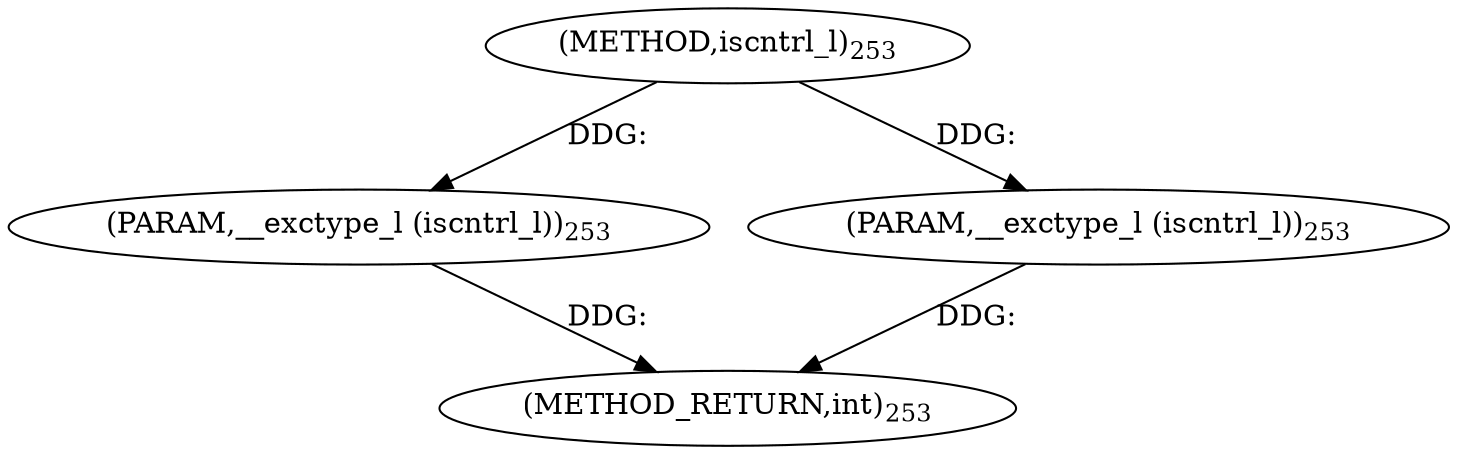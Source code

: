 digraph "iscntrl_l" {  
"3013" [label = <(METHOD,iscntrl_l)<SUB>253</SUB>> ]
"3016" [label = <(METHOD_RETURN,int)<SUB>253</SUB>> ]
"3014" [label = <(PARAM,__exctype_l (iscntrl_l))<SUB>253</SUB>> ]
"3015" [label = <(PARAM,__exctype_l (iscntrl_l))<SUB>253</SUB>> ]
  "3014" -> "3016"  [ label = "DDG: "] 
  "3015" -> "3016"  [ label = "DDG: "] 
  "3013" -> "3014"  [ label = "DDG: "] 
  "3013" -> "3015"  [ label = "DDG: "] 
}
